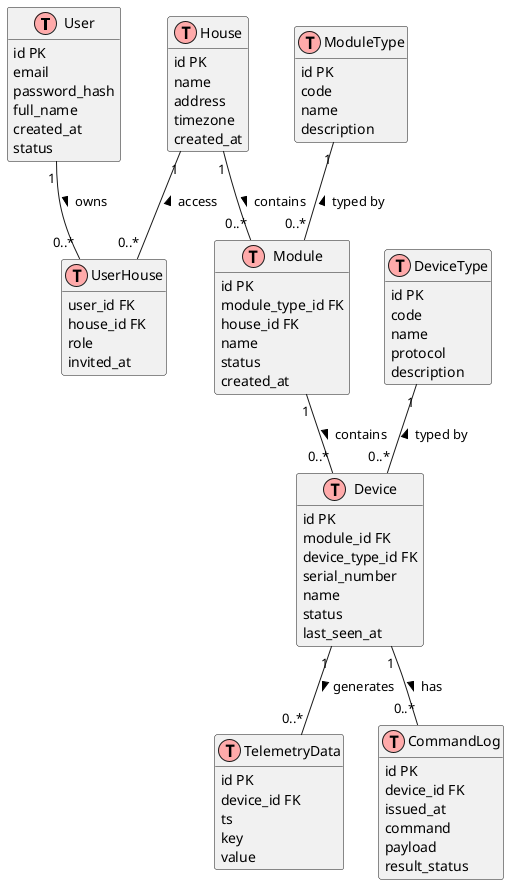 @startuml ER_Diagram
!define table(x) class x << (T,#FFAAAA) >>
hide methods
hide stereotypes

' ---------- Сущности ----------
table(User) {
  id PK
  email
  password_hash
  full_name
  created_at
  status
}

table(House) {
  id PK
  name
  address
  timezone
  created_at
}

table(UserHouse) {
  user_id FK
  house_id FK
  role
  invited_at
  PK (user_id, house_id)
}

table(ModuleType) {
  id PK
  code
  name
  description
}

table(Module) {
  id PK
  module_type_id FK
  house_id FK
  name
  status
  created_at
}

table(DeviceType) {
  id PK
  code
  name
  protocol
  description
}

table(Device) {
  id PK
  module_id FK
  device_type_id FK
  serial_number
  name
  status
  last_seen_at
}

table(TelemetryData) {
  id PK
  device_id FK
  ts
  key
  value
}

table(CommandLog) {
  id PK
  device_id FK
  issued_at
  command
  payload
  result_status
}

' ---------- Связи ----------
User "1" -- "0..*" UserHouse : owns >
House "1" -- "0..*" UserHouse : < access
House "1" -- "0..*" Module : contains >
ModuleType "1" -- "0..*" Module : < typed by
Module "1" -- "0..*" Device : contains >
DeviceType "1" -- "0..*" Device : < typed by
Device "1" -- "0..*" TelemetryData : generates >
Device "1" -- "0..*" CommandLog : has >

@enduml